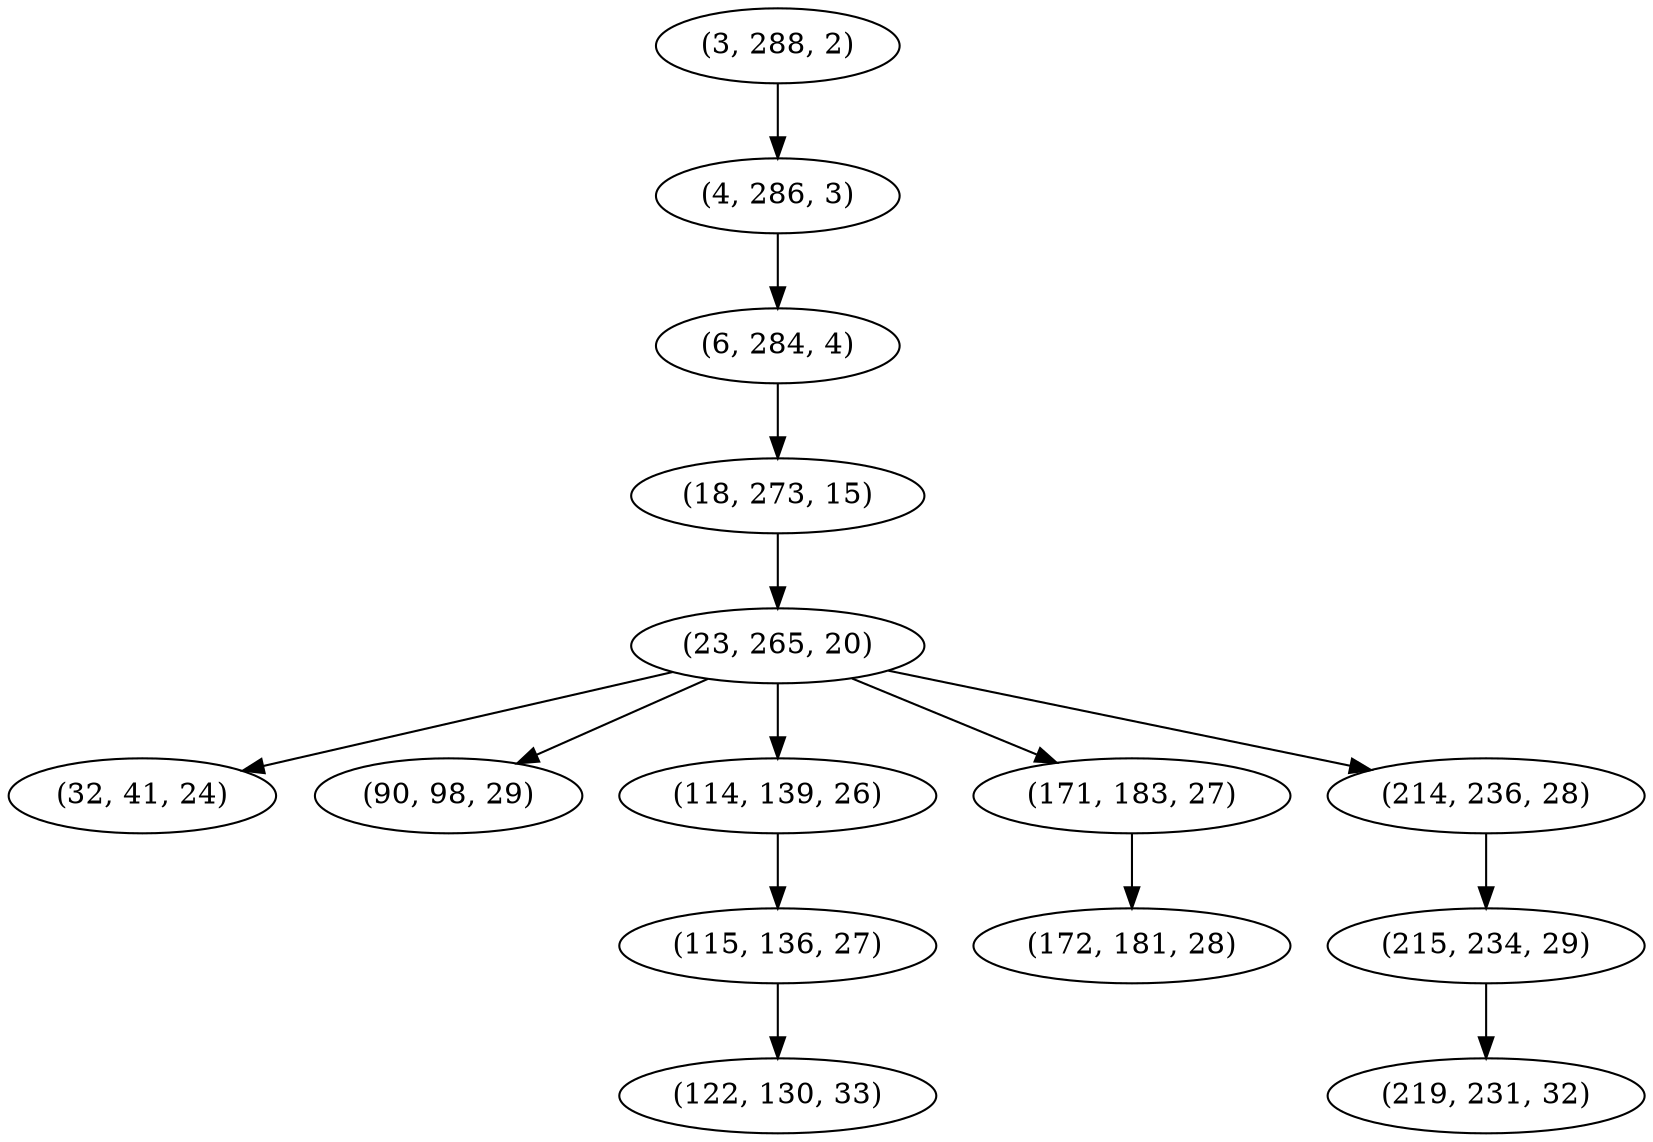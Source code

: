 digraph tree {
    "(3, 288, 2)";
    "(4, 286, 3)";
    "(6, 284, 4)";
    "(18, 273, 15)";
    "(23, 265, 20)";
    "(32, 41, 24)";
    "(90, 98, 29)";
    "(114, 139, 26)";
    "(115, 136, 27)";
    "(122, 130, 33)";
    "(171, 183, 27)";
    "(172, 181, 28)";
    "(214, 236, 28)";
    "(215, 234, 29)";
    "(219, 231, 32)";
    "(3, 288, 2)" -> "(4, 286, 3)";
    "(4, 286, 3)" -> "(6, 284, 4)";
    "(6, 284, 4)" -> "(18, 273, 15)";
    "(18, 273, 15)" -> "(23, 265, 20)";
    "(23, 265, 20)" -> "(32, 41, 24)";
    "(23, 265, 20)" -> "(90, 98, 29)";
    "(23, 265, 20)" -> "(114, 139, 26)";
    "(23, 265, 20)" -> "(171, 183, 27)";
    "(23, 265, 20)" -> "(214, 236, 28)";
    "(114, 139, 26)" -> "(115, 136, 27)";
    "(115, 136, 27)" -> "(122, 130, 33)";
    "(171, 183, 27)" -> "(172, 181, 28)";
    "(214, 236, 28)" -> "(215, 234, 29)";
    "(215, 234, 29)" -> "(219, 231, 32)";
}
